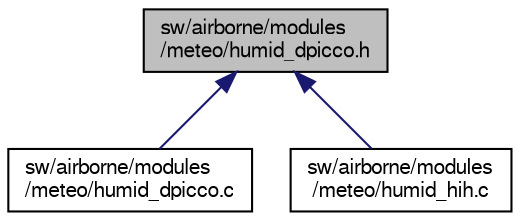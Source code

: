 digraph "sw/airborne/modules/meteo/humid_dpicco.h"
{
  edge [fontname="FreeSans",fontsize="10",labelfontname="FreeSans",labelfontsize="10"];
  node [fontname="FreeSans",fontsize="10",shape=record];
  Node1 [label="sw/airborne/modules\l/meteo/humid_dpicco.h",height=0.2,width=0.4,color="black", fillcolor="grey75", style="filled", fontcolor="black"];
  Node1 -> Node2 [dir="back",color="midnightblue",fontsize="10",style="solid",fontname="FreeSans"];
  Node2 [label="sw/airborne/modules\l/meteo/humid_dpicco.c",height=0.2,width=0.4,color="black", fillcolor="white", style="filled",URL="$humid__dpicco_8c.html",tooltip="DigiPicco I2C sensor interface. "];
  Node1 -> Node3 [dir="back",color="midnightblue",fontsize="10",style="solid",fontname="FreeSans"];
  Node3 [label="sw/airborne/modules\l/meteo/humid_hih.c",height=0.2,width=0.4,color="black", fillcolor="white", style="filled",URL="$humid__hih_8c.html",tooltip="Honeywell HIH-4030 sensor interface. "];
}
